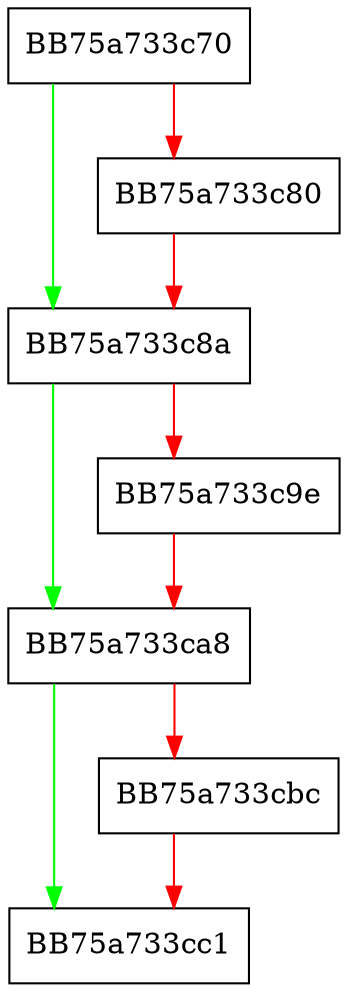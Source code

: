 digraph PersistDone {
  node [shape="box"];
  graph [splines=ortho];
  BB75a733c70 -> BB75a733c8a [color="green"];
  BB75a733c70 -> BB75a733c80 [color="red"];
  BB75a733c80 -> BB75a733c8a [color="red"];
  BB75a733c8a -> BB75a733ca8 [color="green"];
  BB75a733c8a -> BB75a733c9e [color="red"];
  BB75a733c9e -> BB75a733ca8 [color="red"];
  BB75a733ca8 -> BB75a733cc1 [color="green"];
  BB75a733ca8 -> BB75a733cbc [color="red"];
  BB75a733cbc -> BB75a733cc1 [color="red"];
}